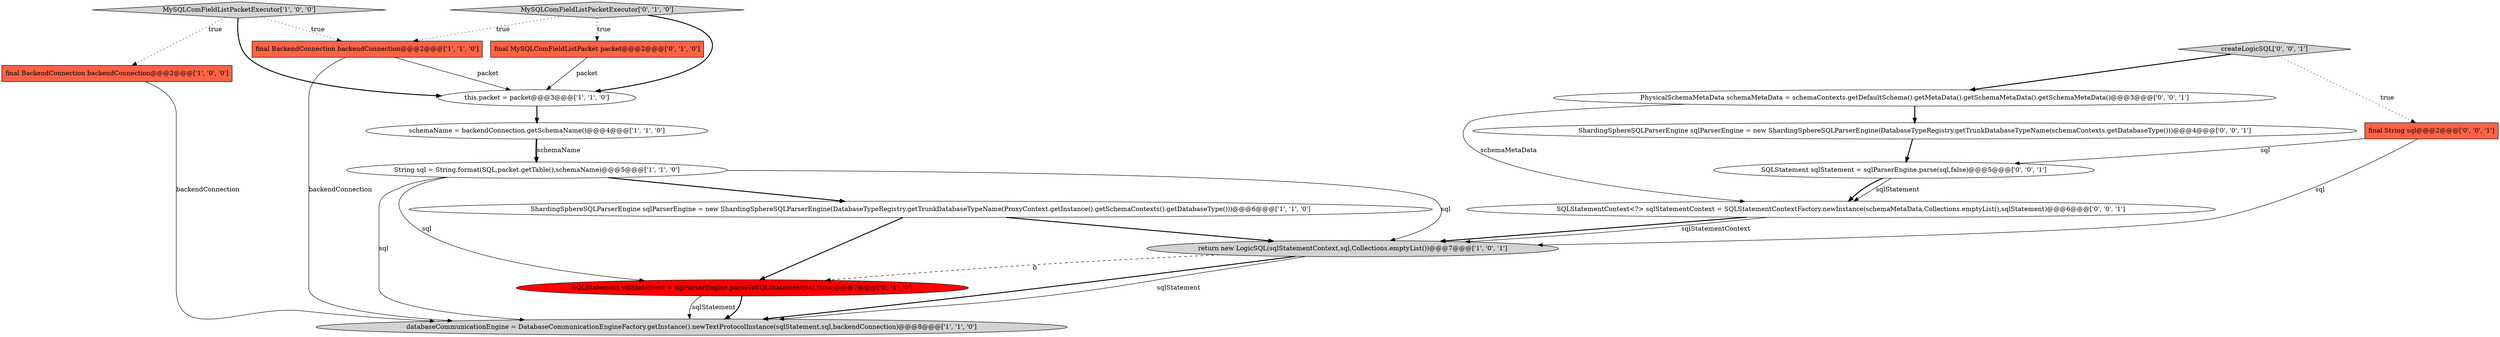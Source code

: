 digraph {
9 [style = filled, label = "MySQLComFieldListPacketExecutor['0', '1', '0']", fillcolor = lightgray, shape = diamond image = "AAA0AAABBB2BBB"];
16 [style = filled, label = "SQLStatementContext<?> sqlStatementContext = SQLStatementContextFactory.newInstance(schemaMetaData,Collections.emptyList(),sqlStatement)@@@6@@@['0', '0', '1']", fillcolor = white, shape = ellipse image = "AAA0AAABBB3BBB"];
10 [style = filled, label = "final MySQLComFieldListPacket packet@@@2@@@['0', '1', '0']", fillcolor = tomato, shape = box image = "AAA0AAABBB2BBB"];
12 [style = filled, label = "createLogicSQL['0', '0', '1']", fillcolor = lightgray, shape = diamond image = "AAA0AAABBB3BBB"];
17 [style = filled, label = "final String sql@@@2@@@['0', '0', '1']", fillcolor = tomato, shape = box image = "AAA0AAABBB3BBB"];
4 [style = filled, label = "MySQLComFieldListPacketExecutor['1', '0', '0']", fillcolor = lightgray, shape = diamond image = "AAA0AAABBB1BBB"];
0 [style = filled, label = "String sql = String.format(SQL,packet.getTable(),schemaName)@@@5@@@['1', '1', '0']", fillcolor = white, shape = ellipse image = "AAA0AAABBB1BBB"];
3 [style = filled, label = "databaseCommunicationEngine = DatabaseCommunicationEngineFactory.getInstance().newTextProtocolInstance(sqlStatement,sql,backendConnection)@@@8@@@['1', '1', '0']", fillcolor = lightgray, shape = ellipse image = "AAA0AAABBB1BBB"];
5 [style = filled, label = "final BackendConnection backendConnection@@@2@@@['1', '1', '0']", fillcolor = tomato, shape = box image = "AAA0AAABBB1BBB"];
13 [style = filled, label = "SQLStatement sqlStatement = sqlParserEngine.parse(sql,false)@@@5@@@['0', '0', '1']", fillcolor = white, shape = ellipse image = "AAA0AAABBB3BBB"];
15 [style = filled, label = "PhysicalSchemaMetaData schemaMetaData = schemaContexts.getDefaultSchema().getMetaData().getSchemaMetaData().getSchemaMetaData()@@@3@@@['0', '0', '1']", fillcolor = white, shape = ellipse image = "AAA0AAABBB3BBB"];
2 [style = filled, label = "final BackendConnection backendConnection@@@2@@@['1', '0', '0']", fillcolor = tomato, shape = box image = "AAA0AAABBB1BBB"];
8 [style = filled, label = "return new LogicSQL(sqlStatementContext,sql,Collections.emptyList())@@@7@@@['1', '0', '1']", fillcolor = lightgray, shape = ellipse image = "AAA0AAABBB1BBB"];
7 [style = filled, label = "this.packet = packet@@@3@@@['1', '1', '0']", fillcolor = white, shape = ellipse image = "AAA0AAABBB1BBB"];
14 [style = filled, label = "ShardingSphereSQLParserEngine sqlParserEngine = new ShardingSphereSQLParserEngine(DatabaseTypeRegistry.getTrunkDatabaseTypeName(schemaContexts.getDatabaseType()))@@@4@@@['0', '0', '1']", fillcolor = white, shape = ellipse image = "AAA0AAABBB3BBB"];
1 [style = filled, label = "ShardingSphereSQLParserEngine sqlParserEngine = new ShardingSphereSQLParserEngine(DatabaseTypeRegistry.getTrunkDatabaseTypeName(ProxyContext.getInstance().getSchemaContexts().getDatabaseType()))@@@6@@@['1', '1', '0']", fillcolor = white, shape = ellipse image = "AAA0AAABBB1BBB"];
6 [style = filled, label = "schemaName = backendConnection.getSchemaName()@@@4@@@['1', '1', '0']", fillcolor = white, shape = ellipse image = "AAA0AAABBB1BBB"];
11 [style = filled, label = "SQLStatement sqlStatement = sqlParserEngine.parseToSQLStatement(sql,false)@@@7@@@['0', '1', '0']", fillcolor = red, shape = ellipse image = "AAA1AAABBB2BBB"];
17->8 [style = solid, label="sql"];
4->5 [style = dotted, label="true"];
12->17 [style = dotted, label="true"];
1->8 [style = bold, label=""];
11->3 [style = solid, label="sqlStatement"];
15->14 [style = bold, label=""];
16->8 [style = bold, label=""];
8->3 [style = bold, label=""];
12->15 [style = bold, label=""];
8->3 [style = solid, label="sqlStatement"];
15->16 [style = solid, label="schemaMetaData"];
6->0 [style = bold, label=""];
2->3 [style = solid, label="backendConnection"];
13->16 [style = solid, label="sqlStatement"];
9->7 [style = bold, label=""];
13->16 [style = bold, label=""];
4->7 [style = bold, label=""];
5->7 [style = solid, label="packet"];
1->11 [style = bold, label=""];
0->11 [style = solid, label="sql"];
11->3 [style = bold, label=""];
5->3 [style = solid, label="backendConnection"];
0->1 [style = bold, label=""];
6->0 [style = solid, label="schemaName"];
7->6 [style = bold, label=""];
16->8 [style = solid, label="sqlStatementContext"];
0->8 [style = solid, label="sql"];
14->13 [style = bold, label=""];
8->11 [style = dashed, label="0"];
9->10 [style = dotted, label="true"];
17->13 [style = solid, label="sql"];
4->2 [style = dotted, label="true"];
10->7 [style = solid, label="packet"];
0->3 [style = solid, label="sql"];
9->5 [style = dotted, label="true"];
}

